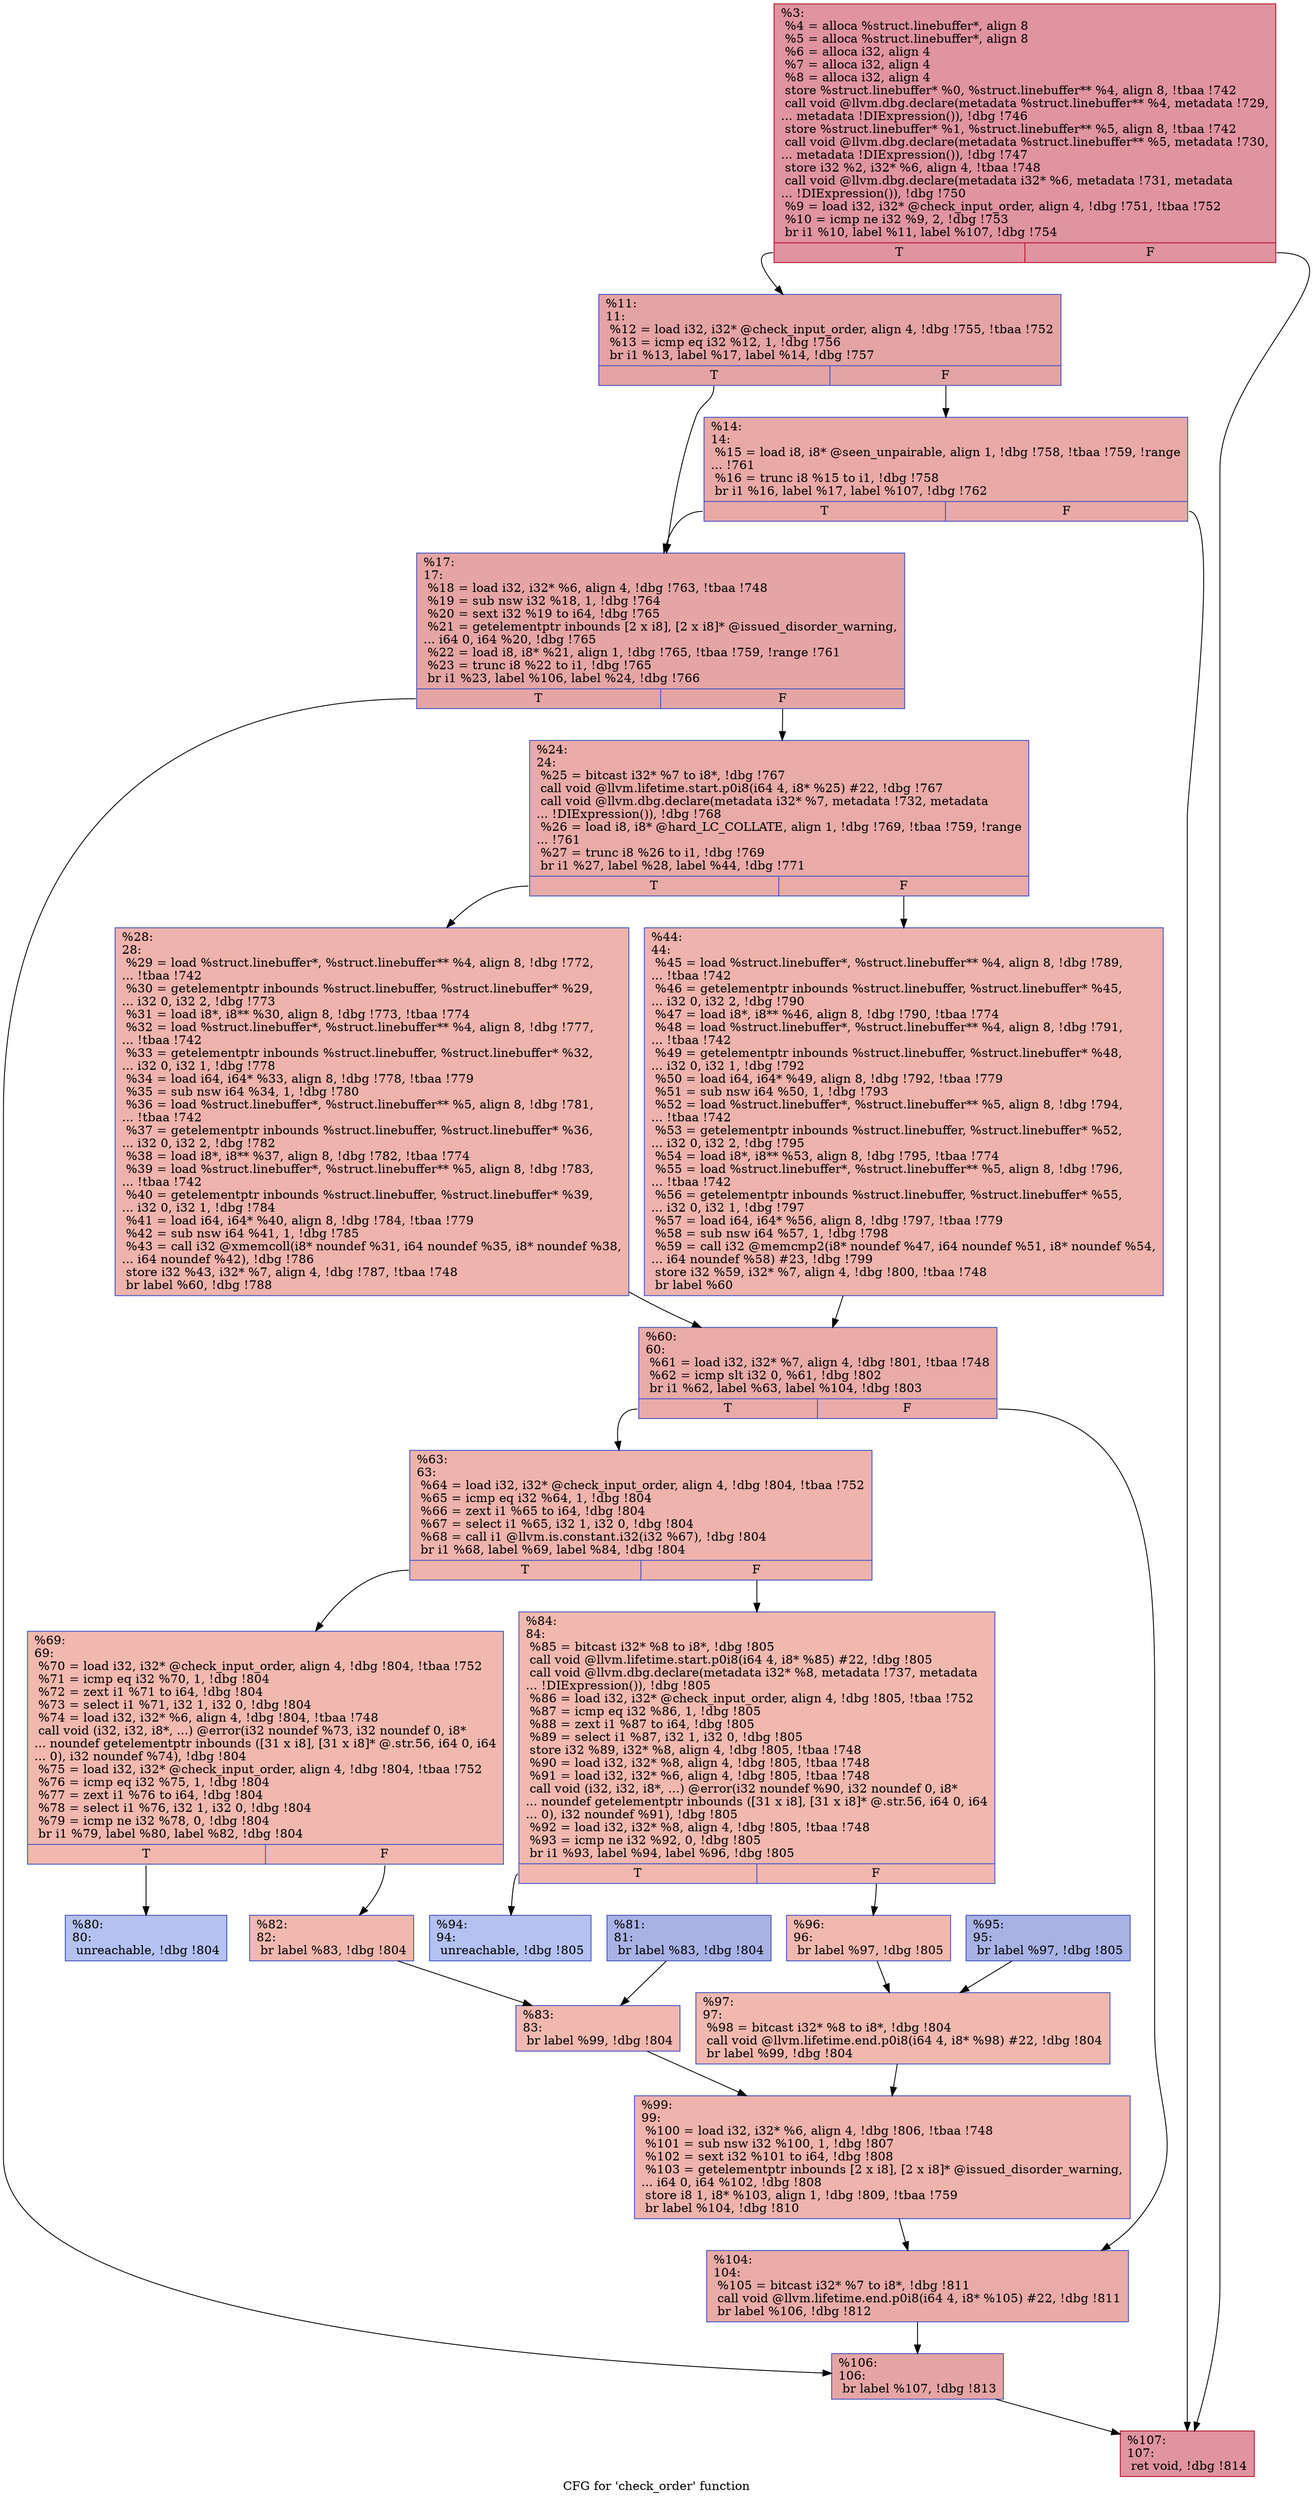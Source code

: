 digraph "CFG for 'check_order' function" {
	label="CFG for 'check_order' function";

	Node0x250f1e0 [shape=record,color="#b70d28ff", style=filled, fillcolor="#b70d2870",label="{%3:\l  %4 = alloca %struct.linebuffer*, align 8\l  %5 = alloca %struct.linebuffer*, align 8\l  %6 = alloca i32, align 4\l  %7 = alloca i32, align 4\l  %8 = alloca i32, align 4\l  store %struct.linebuffer* %0, %struct.linebuffer** %4, align 8, !tbaa !742\l  call void @llvm.dbg.declare(metadata %struct.linebuffer** %4, metadata !729,\l... metadata !DIExpression()), !dbg !746\l  store %struct.linebuffer* %1, %struct.linebuffer** %5, align 8, !tbaa !742\l  call void @llvm.dbg.declare(metadata %struct.linebuffer** %5, metadata !730,\l... metadata !DIExpression()), !dbg !747\l  store i32 %2, i32* %6, align 4, !tbaa !748\l  call void @llvm.dbg.declare(metadata i32* %6, metadata !731, metadata\l... !DIExpression()), !dbg !750\l  %9 = load i32, i32* @check_input_order, align 4, !dbg !751, !tbaa !752\l  %10 = icmp ne i32 %9, 2, !dbg !753\l  br i1 %10, label %11, label %107, !dbg !754\l|{<s0>T|<s1>F}}"];
	Node0x250f1e0:s0 -> Node0x250f470;
	Node0x250f1e0:s1 -> Node0x250fb00;
	Node0x250f470 [shape=record,color="#3d50c3ff", style=filled, fillcolor="#c32e3170",label="{%11:\l11:                                               \l  %12 = load i32, i32* @check_input_order, align 4, !dbg !755, !tbaa !752\l  %13 = icmp eq i32 %12, 1, !dbg !756\l  br i1 %13, label %17, label %14, !dbg !757\l|{<s0>T|<s1>F}}"];
	Node0x250f470:s0 -> Node0x250f510;
	Node0x250f470:s1 -> Node0x250f4c0;
	Node0x250f4c0 [shape=record,color="#3d50c3ff", style=filled, fillcolor="#ca3b3770",label="{%14:\l14:                                               \l  %15 = load i8, i8* @seen_unpairable, align 1, !dbg !758, !tbaa !759, !range\l... !761\l  %16 = trunc i8 %15 to i1, !dbg !758\l  br i1 %16, label %17, label %107, !dbg !762\l|{<s0>T|<s1>F}}"];
	Node0x250f4c0:s0 -> Node0x250f510;
	Node0x250f4c0:s1 -> Node0x250fb00;
	Node0x250f510 [shape=record,color="#3d50c3ff", style=filled, fillcolor="#c5333470",label="{%17:\l17:                                               \l  %18 = load i32, i32* %6, align 4, !dbg !763, !tbaa !748\l  %19 = sub nsw i32 %18, 1, !dbg !764\l  %20 = sext i32 %19 to i64, !dbg !765\l  %21 = getelementptr inbounds [2 x i8], [2 x i8]* @issued_disorder_warning,\l... i64 0, i64 %20, !dbg !765\l  %22 = load i8, i8* %21, align 1, !dbg !765, !tbaa !759, !range !761\l  %23 = trunc i8 %22 to i1, !dbg !765\l  br i1 %23, label %106, label %24, !dbg !766\l|{<s0>T|<s1>F}}"];
	Node0x250f510:s0 -> Node0x250fab0;
	Node0x250f510:s1 -> Node0x250f560;
	Node0x250f560 [shape=record,color="#3d50c3ff", style=filled, fillcolor="#cc403a70",label="{%24:\l24:                                               \l  %25 = bitcast i32* %7 to i8*, !dbg !767\l  call void @llvm.lifetime.start.p0i8(i64 4, i8* %25) #22, !dbg !767\l  call void @llvm.dbg.declare(metadata i32* %7, metadata !732, metadata\l... !DIExpression()), !dbg !768\l  %26 = load i8, i8* @hard_LC_COLLATE, align 1, !dbg !769, !tbaa !759, !range\l... !761\l  %27 = trunc i8 %26 to i1, !dbg !769\l  br i1 %27, label %28, label %44, !dbg !771\l|{<s0>T|<s1>F}}"];
	Node0x250f560:s0 -> Node0x250f5b0;
	Node0x250f560:s1 -> Node0x250f600;
	Node0x250f5b0 [shape=record,color="#3d50c3ff", style=filled, fillcolor="#d6524470",label="{%28:\l28:                                               \l  %29 = load %struct.linebuffer*, %struct.linebuffer** %4, align 8, !dbg !772,\l... !tbaa !742\l  %30 = getelementptr inbounds %struct.linebuffer, %struct.linebuffer* %29,\l... i32 0, i32 2, !dbg !773\l  %31 = load i8*, i8** %30, align 8, !dbg !773, !tbaa !774\l  %32 = load %struct.linebuffer*, %struct.linebuffer** %4, align 8, !dbg !777,\l... !tbaa !742\l  %33 = getelementptr inbounds %struct.linebuffer, %struct.linebuffer* %32,\l... i32 0, i32 1, !dbg !778\l  %34 = load i64, i64* %33, align 8, !dbg !778, !tbaa !779\l  %35 = sub nsw i64 %34, 1, !dbg !780\l  %36 = load %struct.linebuffer*, %struct.linebuffer** %5, align 8, !dbg !781,\l... !tbaa !742\l  %37 = getelementptr inbounds %struct.linebuffer, %struct.linebuffer* %36,\l... i32 0, i32 2, !dbg !782\l  %38 = load i8*, i8** %37, align 8, !dbg !782, !tbaa !774\l  %39 = load %struct.linebuffer*, %struct.linebuffer** %5, align 8, !dbg !783,\l... !tbaa !742\l  %40 = getelementptr inbounds %struct.linebuffer, %struct.linebuffer* %39,\l... i32 0, i32 1, !dbg !784\l  %41 = load i64, i64* %40, align 8, !dbg !784, !tbaa !779\l  %42 = sub nsw i64 %41, 1, !dbg !785\l  %43 = call i32 @xmemcoll(i8* noundef %31, i64 noundef %35, i8* noundef %38,\l... i64 noundef %42), !dbg !786\l  store i32 %43, i32* %7, align 4, !dbg !787, !tbaa !748\l  br label %60, !dbg !788\l}"];
	Node0x250f5b0 -> Node0x250f650;
	Node0x250f600 [shape=record,color="#3d50c3ff", style=filled, fillcolor="#d6524470",label="{%44:\l44:                                               \l  %45 = load %struct.linebuffer*, %struct.linebuffer** %4, align 8, !dbg !789,\l... !tbaa !742\l  %46 = getelementptr inbounds %struct.linebuffer, %struct.linebuffer* %45,\l... i32 0, i32 2, !dbg !790\l  %47 = load i8*, i8** %46, align 8, !dbg !790, !tbaa !774\l  %48 = load %struct.linebuffer*, %struct.linebuffer** %4, align 8, !dbg !791,\l... !tbaa !742\l  %49 = getelementptr inbounds %struct.linebuffer, %struct.linebuffer* %48,\l... i32 0, i32 1, !dbg !792\l  %50 = load i64, i64* %49, align 8, !dbg !792, !tbaa !779\l  %51 = sub nsw i64 %50, 1, !dbg !793\l  %52 = load %struct.linebuffer*, %struct.linebuffer** %5, align 8, !dbg !794,\l... !tbaa !742\l  %53 = getelementptr inbounds %struct.linebuffer, %struct.linebuffer* %52,\l... i32 0, i32 2, !dbg !795\l  %54 = load i8*, i8** %53, align 8, !dbg !795, !tbaa !774\l  %55 = load %struct.linebuffer*, %struct.linebuffer** %5, align 8, !dbg !796,\l... !tbaa !742\l  %56 = getelementptr inbounds %struct.linebuffer, %struct.linebuffer* %55,\l... i32 0, i32 1, !dbg !797\l  %57 = load i64, i64* %56, align 8, !dbg !797, !tbaa !779\l  %58 = sub nsw i64 %57, 1, !dbg !798\l  %59 = call i32 @memcmp2(i8* noundef %47, i64 noundef %51, i8* noundef %54,\l... i64 noundef %58) #23, !dbg !799\l  store i32 %59, i32* %7, align 4, !dbg !800, !tbaa !748\l  br label %60\l}"];
	Node0x250f600 -> Node0x250f650;
	Node0x250f650 [shape=record,color="#3d50c3ff", style=filled, fillcolor="#cc403a70",label="{%60:\l60:                                               \l  %61 = load i32, i32* %7, align 4, !dbg !801, !tbaa !748\l  %62 = icmp slt i32 0, %61, !dbg !802\l  br i1 %62, label %63, label %104, !dbg !803\l|{<s0>T|<s1>F}}"];
	Node0x250f650:s0 -> Node0x250f6a0;
	Node0x250f650:s1 -> Node0x250fa60;
	Node0x250f6a0 [shape=record,color="#3d50c3ff", style=filled, fillcolor="#d6524470",label="{%63:\l63:                                               \l  %64 = load i32, i32* @check_input_order, align 4, !dbg !804, !tbaa !752\l  %65 = icmp eq i32 %64, 1, !dbg !804\l  %66 = zext i1 %65 to i64, !dbg !804\l  %67 = select i1 %65, i32 1, i32 0, !dbg !804\l  %68 = call i1 @llvm.is.constant.i32(i32 %67), !dbg !804\l  br i1 %68, label %69, label %84, !dbg !804\l|{<s0>T|<s1>F}}"];
	Node0x250f6a0:s0 -> Node0x250f6f0;
	Node0x250f6a0:s1 -> Node0x250f880;
	Node0x250f6f0 [shape=record,color="#3d50c3ff", style=filled, fillcolor="#dc5d4a70",label="{%69:\l69:                                               \l  %70 = load i32, i32* @check_input_order, align 4, !dbg !804, !tbaa !752\l  %71 = icmp eq i32 %70, 1, !dbg !804\l  %72 = zext i1 %71 to i64, !dbg !804\l  %73 = select i1 %71, i32 1, i32 0, !dbg !804\l  %74 = load i32, i32* %6, align 4, !dbg !804, !tbaa !748\l  call void (i32, i32, i8*, ...) @error(i32 noundef %73, i32 noundef 0, i8*\l... noundef getelementptr inbounds ([31 x i8], [31 x i8]* @.str.56, i64 0, i64\l... 0), i32 noundef %74), !dbg !804\l  %75 = load i32, i32* @check_input_order, align 4, !dbg !804, !tbaa !752\l  %76 = icmp eq i32 %75, 1, !dbg !804\l  %77 = zext i1 %76 to i64, !dbg !804\l  %78 = select i1 %76, i32 1, i32 0, !dbg !804\l  %79 = icmp ne i32 %78, 0, !dbg !804\l  br i1 %79, label %80, label %82, !dbg !804\l|{<s0>T|<s1>F}}"];
	Node0x250f6f0:s0 -> Node0x250f740;
	Node0x250f6f0:s1 -> Node0x250f7e0;
	Node0x250f740 [shape=record,color="#3d50c3ff", style=filled, fillcolor="#5572df70",label="{%80:\l80:                                               \l  unreachable, !dbg !804\l}"];
	Node0x250f790 [shape=record,color="#3d50c3ff", style=filled, fillcolor="#3d50c370",label="{%81:\l81:                                               \l  br label %83, !dbg !804\l}"];
	Node0x250f790 -> Node0x250f830;
	Node0x250f7e0 [shape=record,color="#3d50c3ff", style=filled, fillcolor="#dc5d4a70",label="{%82:\l82:                                               \l  br label %83, !dbg !804\l}"];
	Node0x250f7e0 -> Node0x250f830;
	Node0x250f830 [shape=record,color="#3d50c3ff", style=filled, fillcolor="#dc5d4a70",label="{%83:\l83:                                               \l  br label %99, !dbg !804\l}"];
	Node0x250f830 -> Node0x250fa10;
	Node0x250f880 [shape=record,color="#3d50c3ff", style=filled, fillcolor="#dc5d4a70",label="{%84:\l84:                                               \l  %85 = bitcast i32* %8 to i8*, !dbg !805\l  call void @llvm.lifetime.start.p0i8(i64 4, i8* %85) #22, !dbg !805\l  call void @llvm.dbg.declare(metadata i32* %8, metadata !737, metadata\l... !DIExpression()), !dbg !805\l  %86 = load i32, i32* @check_input_order, align 4, !dbg !805, !tbaa !752\l  %87 = icmp eq i32 %86, 1, !dbg !805\l  %88 = zext i1 %87 to i64, !dbg !805\l  %89 = select i1 %87, i32 1, i32 0, !dbg !805\l  store i32 %89, i32* %8, align 4, !dbg !805, !tbaa !748\l  %90 = load i32, i32* %8, align 4, !dbg !805, !tbaa !748\l  %91 = load i32, i32* %6, align 4, !dbg !805, !tbaa !748\l  call void (i32, i32, i8*, ...) @error(i32 noundef %90, i32 noundef 0, i8*\l... noundef getelementptr inbounds ([31 x i8], [31 x i8]* @.str.56, i64 0, i64\l... 0), i32 noundef %91), !dbg !805\l  %92 = load i32, i32* %8, align 4, !dbg !805, !tbaa !748\l  %93 = icmp ne i32 %92, 0, !dbg !805\l  br i1 %93, label %94, label %96, !dbg !805\l|{<s0>T|<s1>F}}"];
	Node0x250f880:s0 -> Node0x250f8d0;
	Node0x250f880:s1 -> Node0x250f970;
	Node0x250f8d0 [shape=record,color="#3d50c3ff", style=filled, fillcolor="#5572df70",label="{%94:\l94:                                               \l  unreachable, !dbg !805\l}"];
	Node0x250f920 [shape=record,color="#3d50c3ff", style=filled, fillcolor="#3d50c370",label="{%95:\l95:                                               \l  br label %97, !dbg !805\l}"];
	Node0x250f920 -> Node0x250f9c0;
	Node0x250f970 [shape=record,color="#3d50c3ff", style=filled, fillcolor="#dc5d4a70",label="{%96:\l96:                                               \l  br label %97, !dbg !805\l}"];
	Node0x250f970 -> Node0x250f9c0;
	Node0x250f9c0 [shape=record,color="#3d50c3ff", style=filled, fillcolor="#dc5d4a70",label="{%97:\l97:                                               \l  %98 = bitcast i32* %8 to i8*, !dbg !804\l  call void @llvm.lifetime.end.p0i8(i64 4, i8* %98) #22, !dbg !804\l  br label %99, !dbg !804\l}"];
	Node0x250f9c0 -> Node0x250fa10;
	Node0x250fa10 [shape=record,color="#3d50c3ff", style=filled, fillcolor="#d6524470",label="{%99:\l99:                                               \l  %100 = load i32, i32* %6, align 4, !dbg !806, !tbaa !748\l  %101 = sub nsw i32 %100, 1, !dbg !807\l  %102 = sext i32 %101 to i64, !dbg !808\l  %103 = getelementptr inbounds [2 x i8], [2 x i8]* @issued_disorder_warning,\l... i64 0, i64 %102, !dbg !808\l  store i8 1, i8* %103, align 1, !dbg !809, !tbaa !759\l  br label %104, !dbg !810\l}"];
	Node0x250fa10 -> Node0x250fa60;
	Node0x250fa60 [shape=record,color="#3d50c3ff", style=filled, fillcolor="#cc403a70",label="{%104:\l104:                                              \l  %105 = bitcast i32* %7 to i8*, !dbg !811\l  call void @llvm.lifetime.end.p0i8(i64 4, i8* %105) #22, !dbg !811\l  br label %106, !dbg !812\l}"];
	Node0x250fa60 -> Node0x250fab0;
	Node0x250fab0 [shape=record,color="#3d50c3ff", style=filled, fillcolor="#c5333470",label="{%106:\l106:                                              \l  br label %107, !dbg !813\l}"];
	Node0x250fab0 -> Node0x250fb00;
	Node0x250fb00 [shape=record,color="#b70d28ff", style=filled, fillcolor="#b70d2870",label="{%107:\l107:                                              \l  ret void, !dbg !814\l}"];
}
